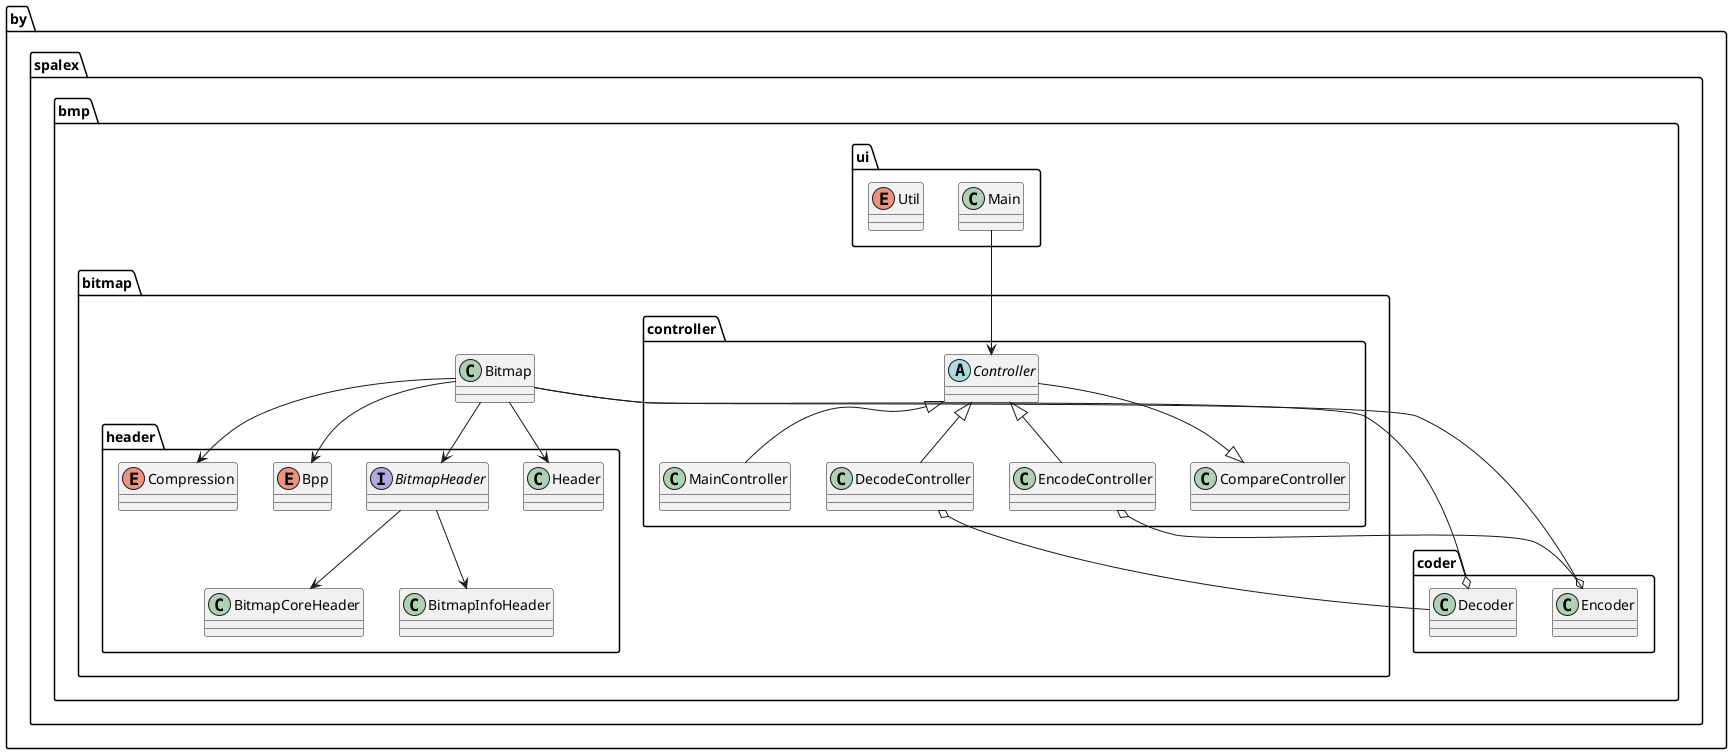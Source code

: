 @startuml

package by.spalex.bmp{
    package by.spalex.bmp.bitmap{
        class Bitmap{
        }
        package by.spalex.bmp.bitmap.header{
            class Header{
            }
            interface BitmapHeader{
            }
            class BitmapCoreHeader{
            }
            class BitmapInfoHeader{
            }
            enum Bpp{
            }
            enum Compression{
            }
        }
    }

    package by.spalex.bmp.ui{
        class Main{
        }
        enum Util{
        }
        package by.spalex.bmp.bitmap.controller{
            abstract class Controller {

            }
            class MainController{
            }
            class EncodeController{
            }
            class DecodeController{
            }
            class CompareController{
            }
        }
    }

    package by.spalex.bmp.coder{
        class Encoder{
        }
        class Decoder{
        }
    }
    Main --> Controller
    MainController -up-|> Controller
    EncodeController -up-|> Controller
    CompareController <|-up- Controller
    DecodeController -up-|> Controller
    Bitmap --> Header
    Bitmap --> BitmapHeader
    Bitmap --> Compression
    Bitmap --> Bpp
    BitmapHeader --> BitmapCoreHeader
    BitmapHeader --> BitmapInfoHeader
    Encoder o-- Bitmap
    Decoder o-- Bitmap
    EncodeController o-- Encoder
    DecodeController o-- Decoder
}

@enduml

